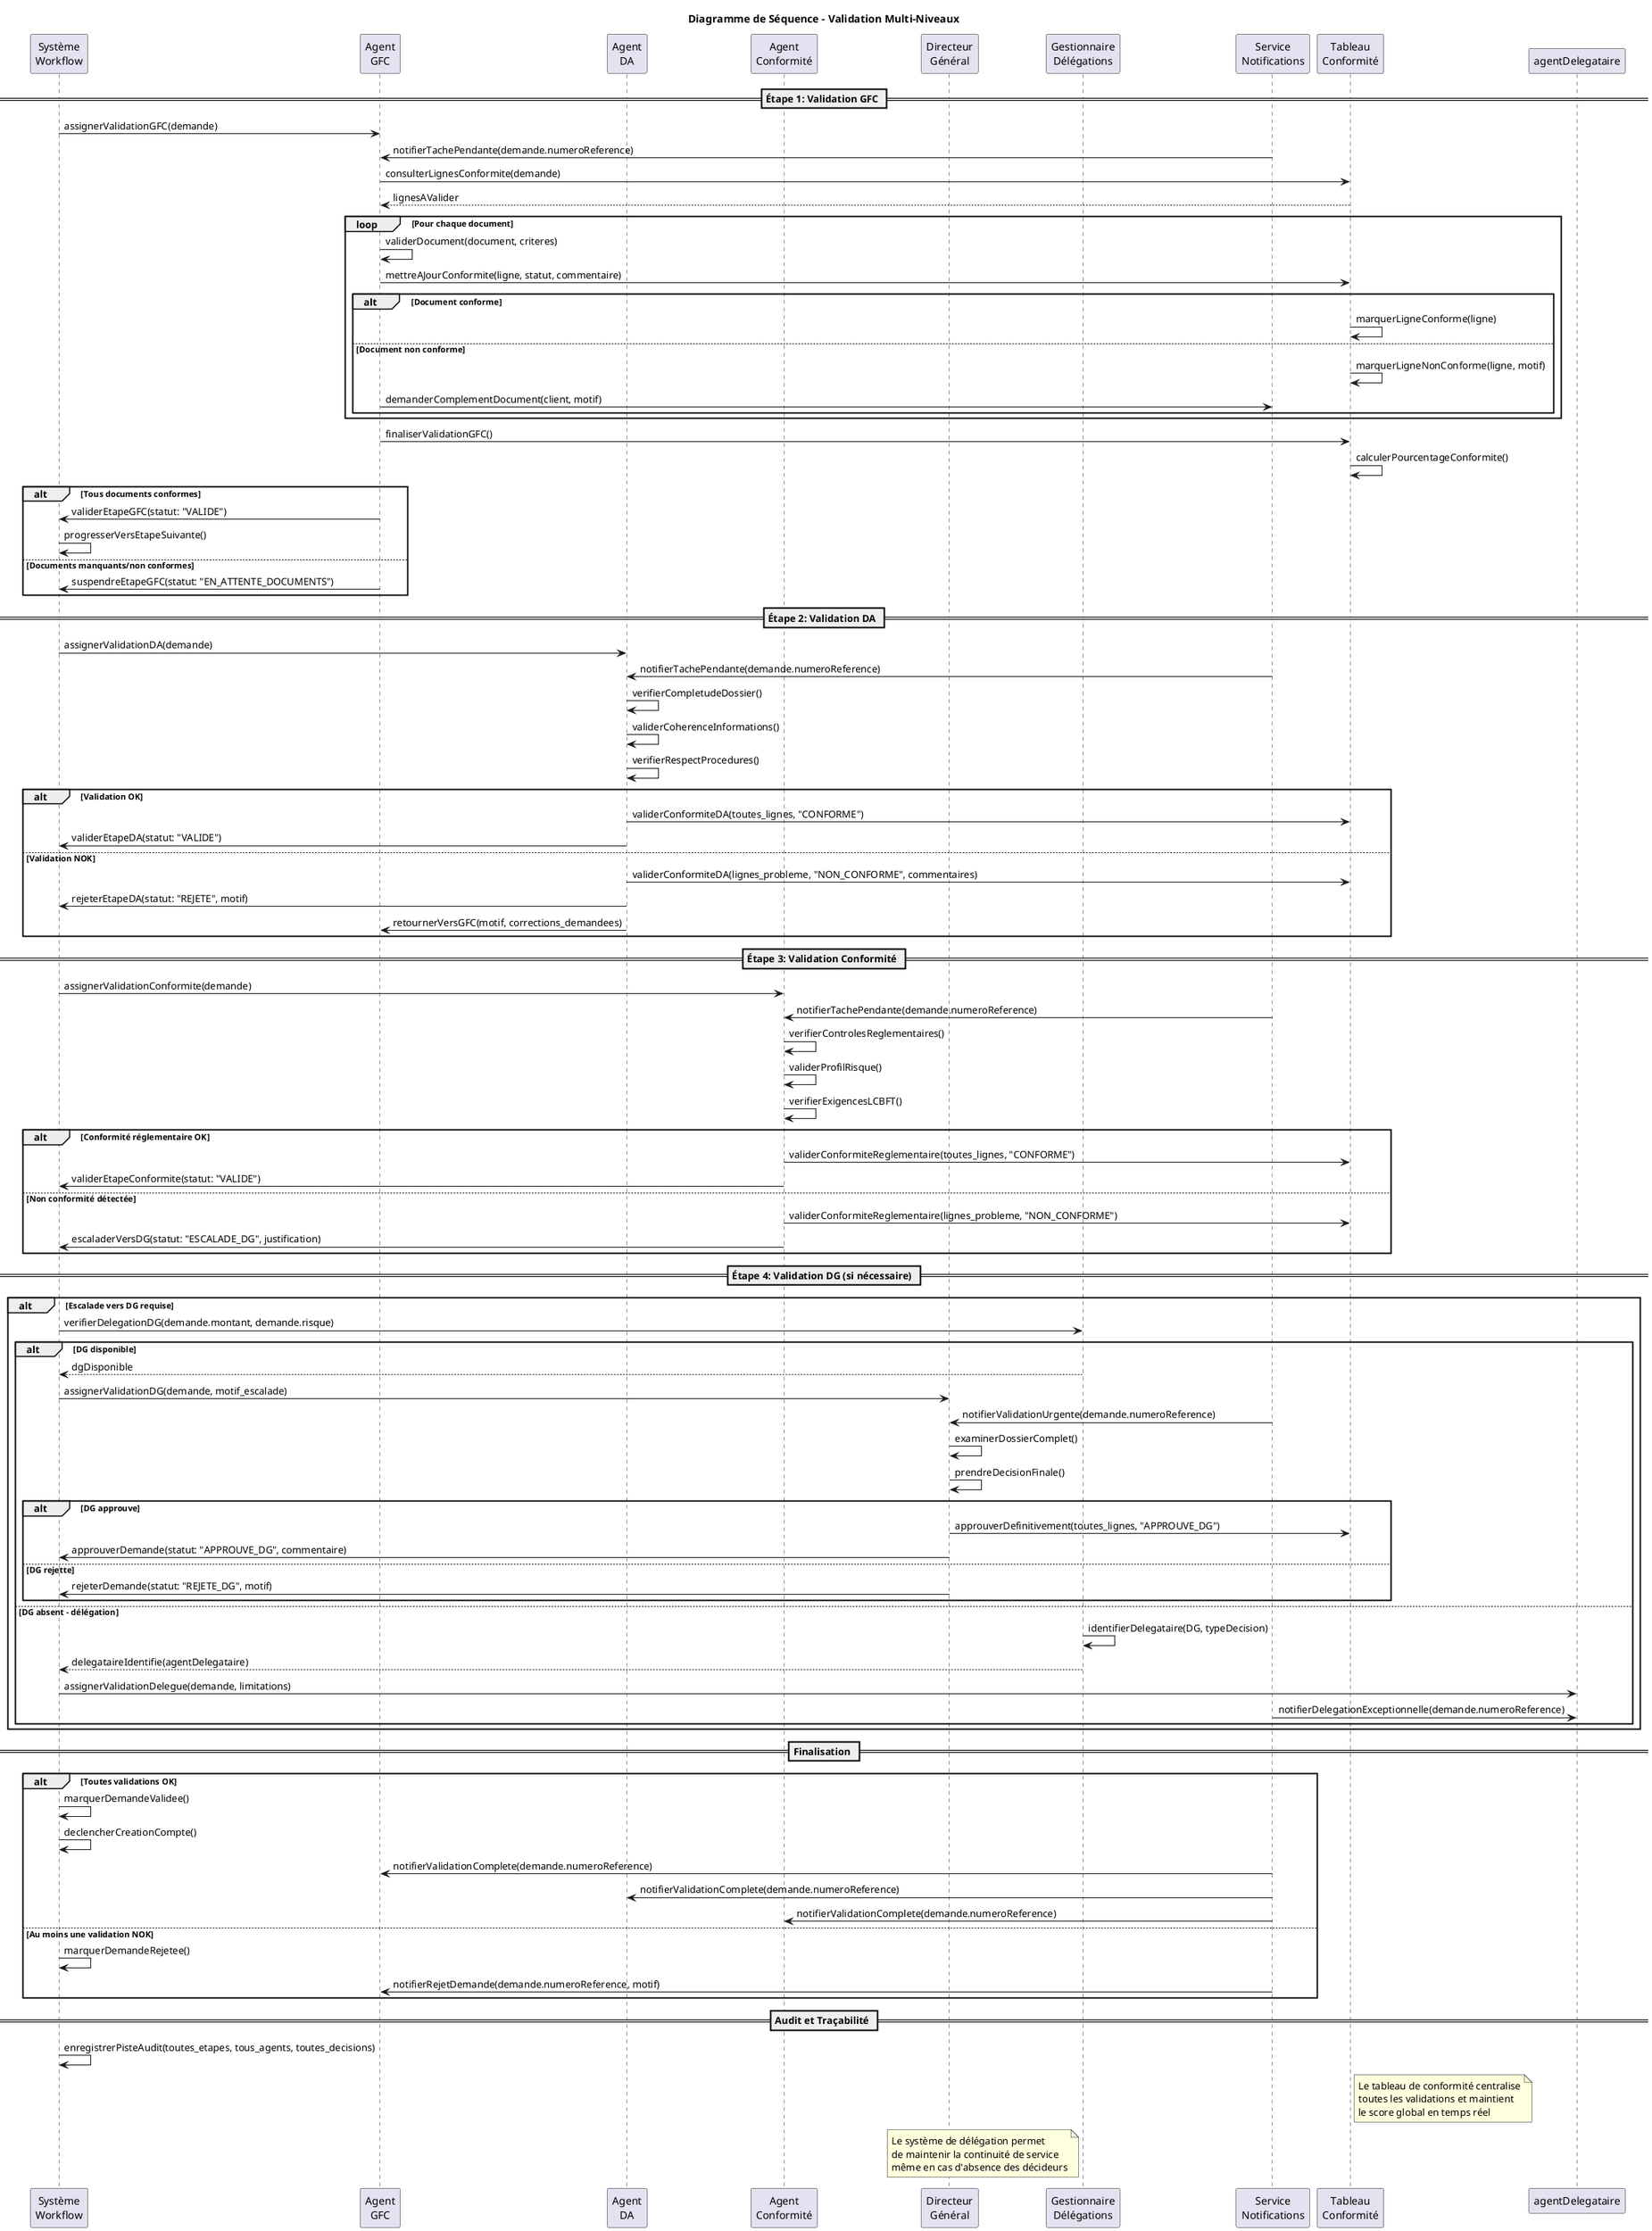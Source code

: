 @startuml ValidationMultiNiveaux
skinparam shadowing false

title Diagramme de Séquence - Validation Multi-Niveaux

participant "Système\nWorkflow" as Workflow
participant "Agent\nGFC" as GFC
participant "Agent\nDA" as DA
participant "Agent\nConformité" as Conformite
participant "Directeur\nGénéral" as DG
participant "Gestionnaire\nDélégations" as Delegation
participant "Service\nNotifications" as Notif
participant "Tableau\nConformité" as Tableau

== Étape 1: Validation GFC ==
Workflow -> GFC : assignerValidationGFC(demande)
Notif -> GFC : notifierTachePendante(demande.numeroReference)

GFC -> Tableau : consulterLignesConformite(demande)
Tableau --> GFC : lignesAValider

loop Pour chaque document
    GFC -> GFC : validerDocument(document, criteres)
    GFC -> Tableau : mettreAJourConformite(ligne, statut, commentaire)
    
    alt Document conforme
        Tableau -> Tableau : marquerLigneConforme(ligne)
    else Document non conforme
        Tableau -> Tableau : marquerLigneNonConforme(ligne, motif)
        GFC -> Notif : demanderComplementDocument(client, motif)
    end
end

GFC -> Tableau : finaliserValidationGFC()
Tableau -> Tableau : calculerPourcentageConformite()

alt Tous documents conformes
    GFC -> Workflow : validerEtapeGFC(statut: "VALIDE")
    Workflow -> Workflow : progresserVersEtapeSuivante()
else Documents manquants/non conformes
    GFC -> Workflow : suspendreEtapeGFC(statut: "EN_ATTENTE_DOCUMENTS")
end

== Étape 2: Validation DA ==
Workflow -> DA : assignerValidationDA(demande)
Notif -> DA : notifierTachePendante(demande.numeroReference)

DA -> DA : verifierCompletudeDossier()
DA -> DA : validerCoherenceInformations()
DA -> DA : verifierRespectProcedures()

alt Validation OK
    DA -> Tableau : validerConformiteDA(toutes_lignes, "CONFORME")
    DA -> Workflow : validerEtapeDA(statut: "VALIDE")
else Validation NOK
    DA -> Tableau : validerConformiteDA(lignes_probleme, "NON_CONFORME", commentaires)
    DA -> Workflow : rejeterEtapeDA(statut: "REJETE", motif)
    DA -> GFC : retournerVersGFC(motif, corrections_demandees)
end

== Étape 3: Validation Conformité ==
Workflow -> Conformite : assignerValidationConformite(demande)
Notif -> Conformite : notifierTachePendante(demande.numeroReference)

Conformite -> Conformite : verifierControlesReglementaires()
Conformite -> Conformite : validerProfilRisque()
Conformite -> Conformite : verifierExigencesLCBFT()

alt Conformité réglementaire OK
    Conformite -> Tableau : validerConformiteReglementaire(toutes_lignes, "CONFORME")
    Conformite -> Workflow : validerEtapeConformite(statut: "VALIDE")
else Non conformité détectée
    Conformite -> Tableau : validerConformiteReglementaire(lignes_probleme, "NON_CONFORME")
    Conformite -> Workflow : escaladerVersDG(statut: "ESCALADE_DG", justification)
end

== Étape 4: Validation DG (si nécessaire) ==
alt Escalade vers DG requise
    Workflow -> Delegation : verifierDelegationDG(demande.montant, demande.risque)
    
    alt DG disponible
        Delegation --> Workflow : dgDisponible
        Workflow -> DG : assignerValidationDG(demande, motif_escalade)
        Notif -> DG : notifierValidationUrgente(demande.numeroReference)
        
        DG -> DG : examinerDossierComplet()
        DG -> DG : prendreDecisionFinale()
        
        alt DG approuve
            DG -> Tableau : approuverDefinitivement(toutes_lignes, "APPROUVE_DG")
            DG -> Workflow : approuverDemande(statut: "APPROUVE_DG", commentaire)
        else DG rejette
            DG -> Workflow : rejeterDemande(statut: "REJETE_DG", motif)
        end
        
    else DG absent - délégation
        Delegation -> Delegation : identifierDelegataire(DG, typeDecision)
        Delegation --> Workflow : delegataireIdentifie(agentDelegataire)
        Workflow -> agentDelegataire : assignerValidationDelegue(demande, limitations)
        Notif -> agentDelegataire : notifierDelegationExceptionnelle(demande.numeroReference)
    end
end

== Finalisation ==
alt Toutes validations OK
    Workflow -> Workflow : marquerDemandeValidee()
    Workflow -> Workflow : declencherCreationCompte()
    Notif -> GFC : notifierValidationComplete(demande.numeroReference)
    Notif -> DA : notifierValidationComplete(demande.numeroReference)
    Notif -> Conformite : notifierValidationComplete(demande.numeroReference)
else Au moins une validation NOK
    Workflow -> Workflow : marquerDemandeRejetee()
    Notif -> GFC : notifierRejetDemande(demande.numeroReference, motif)
end

== Audit et Traçabilité ==
Workflow -> Workflow : enregistrerPisteAudit(toutes_etapes, tous_agents, toutes_decisions)

note right of Tableau
  Le tableau de conformité centralise
  toutes les validations et maintient
  le score global en temps réel
end note

note left of Delegation
  Le système de délégation permet
  de maintenir la continuité de service
  même en cas d'absence des décideurs
end note

@enduml
